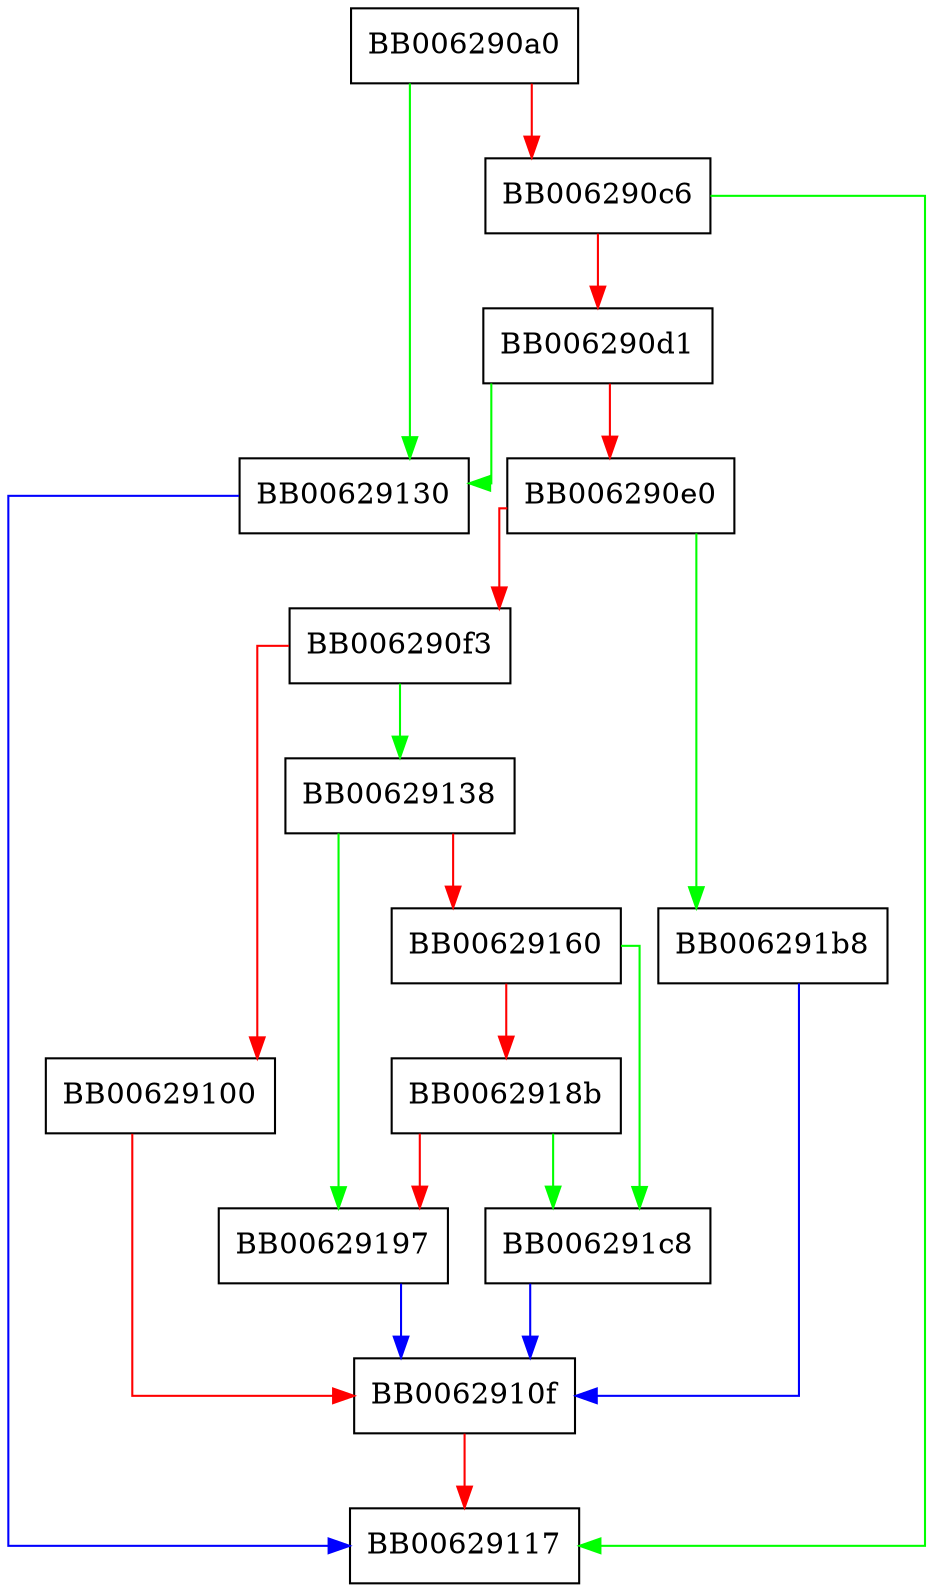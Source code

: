 digraph ossl_prop_defn_set {
  node [shape="box"];
  graph [splines=ortho];
  BB006290a0 -> BB00629130 [color="green"];
  BB006290a0 -> BB006290c6 [color="red"];
  BB006290c6 -> BB00629117 [color="green"];
  BB006290c6 -> BB006290d1 [color="red"];
  BB006290d1 -> BB00629130 [color="green"];
  BB006290d1 -> BB006290e0 [color="red"];
  BB006290e0 -> BB006291b8 [color="green"];
  BB006290e0 -> BB006290f3 [color="red"];
  BB006290f3 -> BB00629138 [color="green"];
  BB006290f3 -> BB00629100 [color="red"];
  BB00629100 -> BB0062910f [color="red"];
  BB0062910f -> BB00629117 [color="red"];
  BB00629130 -> BB00629117 [color="blue"];
  BB00629138 -> BB00629197 [color="green"];
  BB00629138 -> BB00629160 [color="red"];
  BB00629160 -> BB006291c8 [color="green"];
  BB00629160 -> BB0062918b [color="red"];
  BB0062918b -> BB006291c8 [color="green"];
  BB0062918b -> BB00629197 [color="red"];
  BB00629197 -> BB0062910f [color="blue"];
  BB006291b8 -> BB0062910f [color="blue"];
  BB006291c8 -> BB0062910f [color="blue"];
}